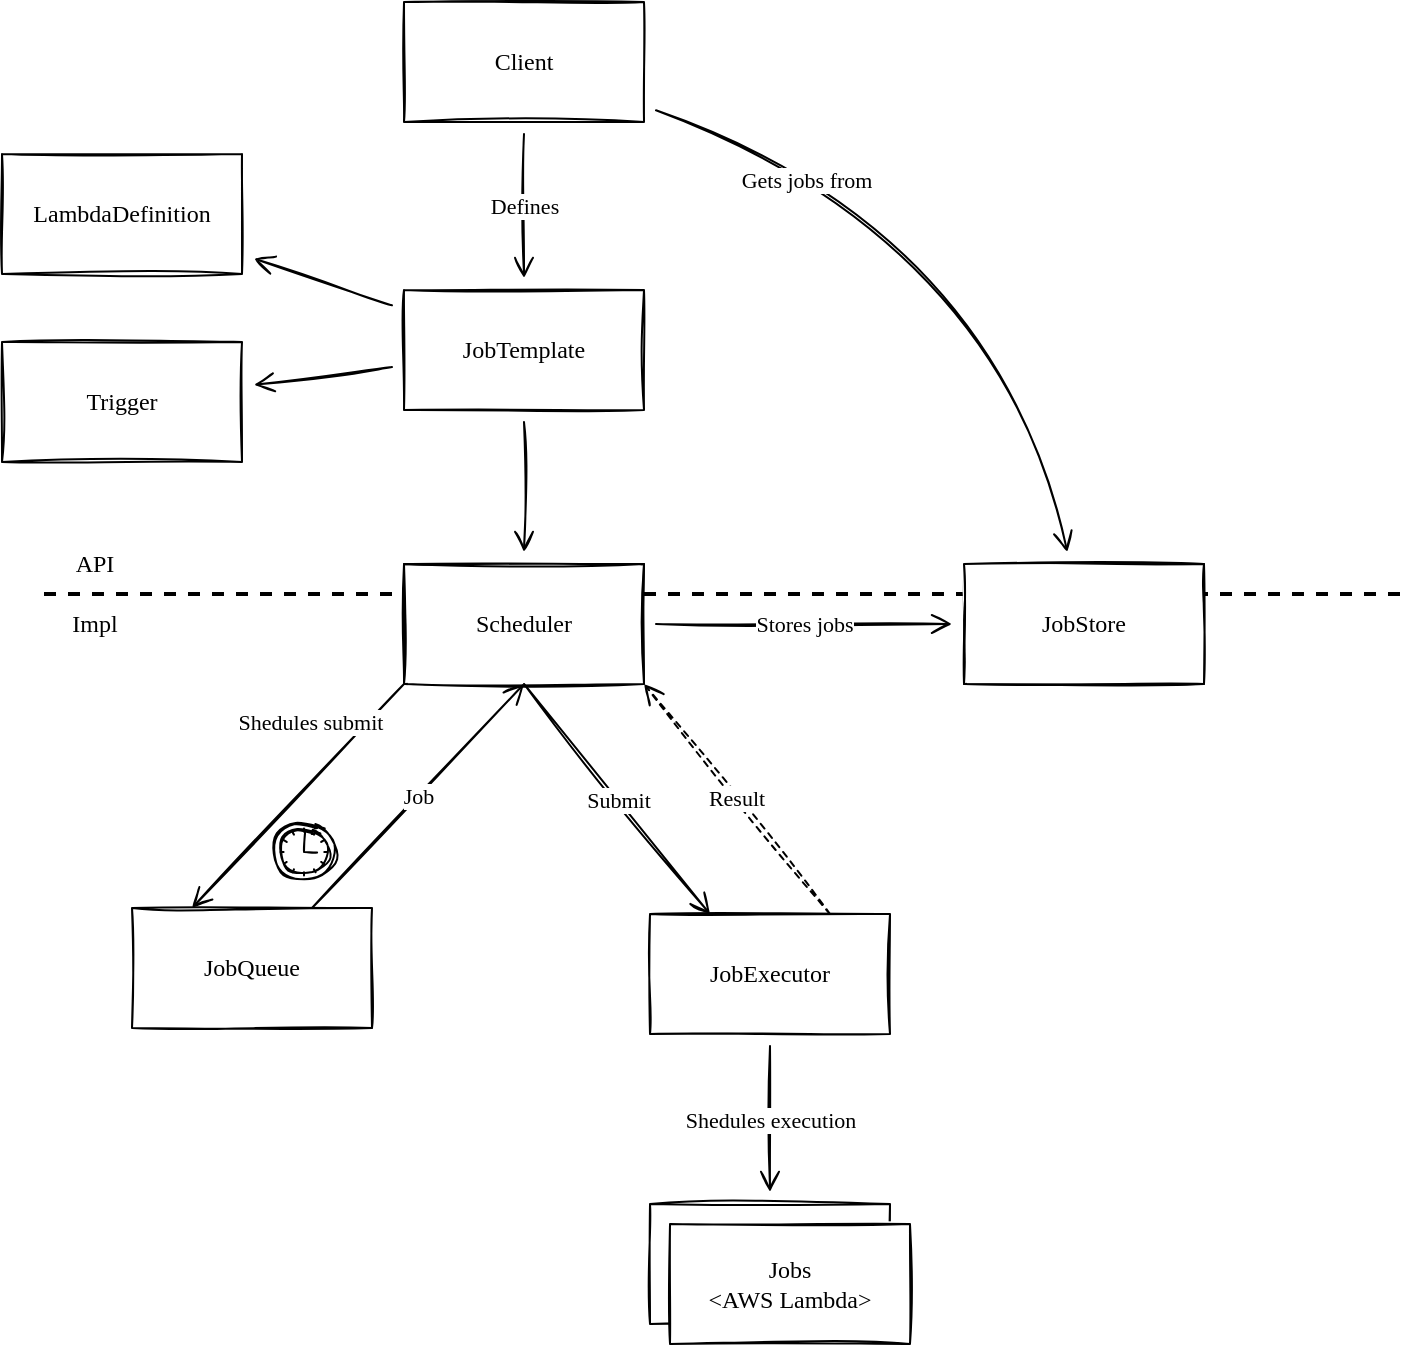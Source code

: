 <mxfile version="20.2.3" type="device" pages="3"><diagram id="lPC1wfi9M7MsZw9QPvVO" name="LogicalArch"><mxGraphModel dx="942" dy="657" grid="0" gridSize="10" guides="1" tooltips="1" connect="1" arrows="1" fold="1" page="1" pageScale="1" pageWidth="850" pageHeight="1100" math="0" shadow="0"><root><mxCell id="0"/><mxCell id="1" parent="0"/><mxCell id="effWvorMXV2qvMUETLM9-17" value="" style="endArrow=none;dashed=1;html=1;strokeWidth=2;rounded=0;fontFamily=Comic Sans MS;" parent="1" edge="1"><mxGeometry width="50" height="50" relative="1" as="geometry"><mxPoint x="85" y="370" as="sourcePoint"/><mxPoint x="765" y="370" as="targetPoint"/></mxGeometry></mxCell><mxCell id="4" value="Shedules submit" style="rounded=0;orthogonalLoop=1;jettySize=auto;html=1;fontFamily=Comic Sans MS;sketch=1;targetPerimeterSpacing=6;sourcePerimeterSpacing=6;endArrow=open;endFill=0;endSize=8;startSize=8;entryX=0.25;entryY=0;entryDx=0;entryDy=0;exitX=0;exitY=1;exitDx=0;exitDy=0;" parent="1" source="effWvorMXV2qvMUETLM9-26" target="6" edge="1"><mxGeometry x="-0.401" y="-21" relative="1" as="geometry"><mxPoint as="offset"/></mxGeometry></mxCell><mxCell id="2" value="Job" style="rounded=0;whiteSpace=wrap;html=1;sketch=1;fontFamily=Comic Sans MS;" parent="1" vertex="1"><mxGeometry x="388" y="675" width="120" height="60" as="geometry"/></mxCell><mxCell id="3" value="Scheduler" style="rounded=0;whiteSpace=wrap;html=1;sketch=1;fontFamily=Comic Sans MS;" parent="1" vertex="1"><mxGeometry x="265" y="355" width="120" height="60" as="geometry"/></mxCell><mxCell id="zWrtrObrSbr8mjprI4FY-4" value="Jobs&lt;br&gt;&amp;lt;AWS Lambda&amp;gt;" style="rounded=0;whiteSpace=wrap;html=1;sketch=1;fontFamily=Comic Sans MS;" parent="1" vertex="1"><mxGeometry x="398" y="685" width="120" height="60" as="geometry"/></mxCell><mxCell id="lUmNxtGlDMGUBOQZostO-4" value="JobStore" style="rounded=0;whiteSpace=wrap;html=1;sketch=1;fontFamily=Comic Sans MS;" parent="1" vertex="1"><mxGeometry x="545" y="355" width="120" height="60" as="geometry"/></mxCell><mxCell id="5" value="JobExecutor" style="rounded=0;whiteSpace=wrap;html=1;sketch=1;fontFamily=Comic Sans MS;" parent="1" vertex="1"><mxGeometry x="388" y="530" width="120" height="60" as="geometry"/></mxCell><mxCell id="6" value="JobQueue" style="rounded=0;whiteSpace=wrap;html=1;sketch=1;fontFamily=Comic Sans MS;" parent="1" vertex="1"><mxGeometry x="129" y="527" width="120" height="60" as="geometry"/></mxCell><mxCell id="9" style="edgeStyle=none;rounded=0;sketch=1;orthogonalLoop=1;jettySize=auto;html=1;fontFamily=Comic Sans MS;endArrow=open;endFill=0;startSize=8;endSize=8;sourcePerimeterSpacing=6;targetPerimeterSpacing=6;" parent="1" source="11" target="3" edge="1"><mxGeometry relative="1" as="geometry"><mxPoint x="398.333" y="286" as="sourcePoint"/><mxPoint x="181" y="448" as="targetPoint"/></mxGeometry></mxCell><mxCell id="effWvorMXV2qvMUETLM9-11" value="" style="points=[[0.145,0.145,0],[0.5,0,0],[0.855,0.145,0],[1,0.5,0],[0.855,0.855,0],[0.5,1,0],[0.145,0.855,0],[0,0.5,0]];shape=mxgraph.bpmn.event;html=1;verticalLabelPosition=bottom;labelBackgroundColor=#ffffff;verticalAlign=top;align=center;perimeter=ellipsePerimeter;outlineConnect=0;aspect=fixed;outline=standard;symbol=timer;sketch=1;" parent="1" vertex="1"><mxGeometry x="200" y="484" width="30" height="30" as="geometry"/></mxCell><mxCell id="effWvorMXV2qvMUETLM9-14" value="Shedules execution" style="rounded=0;orthogonalLoop=1;jettySize=auto;html=1;fontFamily=Comic Sans MS;sketch=1;targetPerimeterSpacing=6;sourcePerimeterSpacing=6;endArrow=open;endFill=0;endSize=8;startSize=8;" parent="1" source="5" target="2" edge="1"><mxGeometry relative="1" as="geometry"><mxPoint x="178" y="426" as="sourcePoint"/><mxPoint x="178" y="534" as="targetPoint"/></mxGeometry></mxCell><mxCell id="effWvorMXV2qvMUETLM9-16" value="Stores jobs" style="rounded=0;orthogonalLoop=1;jettySize=auto;html=1;fontFamily=Comic Sans MS;sketch=1;targetPerimeterSpacing=6;sourcePerimeterSpacing=6;endArrow=open;endFill=0;endSize=8;startSize=8;" parent="1" source="effWvorMXV2qvMUETLM9-26" target="lUmNxtGlDMGUBOQZostO-4" edge="1"><mxGeometry relative="1" as="geometry"><mxPoint x="549" y="575" as="sourcePoint"/><mxPoint x="401" y="575" as="targetPoint"/></mxGeometry></mxCell><mxCell id="effWvorMXV2qvMUETLM9-18" value="API" style="text;html=1;align=center;verticalAlign=middle;resizable=0;points=[];autosize=1;strokeColor=none;fillColor=none;fontFamily=Comic Sans MS;" parent="1" vertex="1"><mxGeometry x="85" y="340" width="50" height="30" as="geometry"/></mxCell><mxCell id="effWvorMXV2qvMUETLM9-19" value="Impl" style="text;html=1;align=center;verticalAlign=middle;resizable=0;points=[];autosize=1;strokeColor=none;fillColor=none;fontFamily=Comic Sans MS;" parent="1" vertex="1"><mxGeometry x="85" y="370" width="50" height="30" as="geometry"/></mxCell><mxCell id="effWvorMXV2qvMUETLM9-20" value="Client" style="rounded=0;whiteSpace=wrap;html=1;sketch=1;fontFamily=Comic Sans MS;" parent="1" vertex="1"><mxGeometry x="265" y="74" width="120" height="60" as="geometry"/></mxCell><mxCell id="effWvorMXV2qvMUETLM9-23" value="Defines" style="edgeStyle=none;rounded=0;sketch=1;orthogonalLoop=1;jettySize=auto;html=1;fontFamily=Comic Sans MS;endArrow=open;endFill=0;startSize=8;endSize=8;sourcePerimeterSpacing=6;targetPerimeterSpacing=6;" parent="1" source="effWvorMXV2qvMUETLM9-20" target="11" edge="1"><mxGeometry relative="1" as="geometry"><mxPoint x="355.154" y="166" as="sourcePoint"/><mxPoint x="399.8" y="214" as="targetPoint"/></mxGeometry></mxCell><mxCell id="effWvorMXV2qvMUETLM9-24" value="Gets jobs from" style="edgeStyle=none;sketch=1;orthogonalLoop=1;jettySize=auto;html=1;fontFamily=Comic Sans MS;endArrow=open;endFill=0;startSize=8;endSize=8;sourcePerimeterSpacing=6;targetPerimeterSpacing=6;curved=1;" parent="1" source="effWvorMXV2qvMUETLM9-20" target="lUmNxtGlDMGUBOQZostO-4" edge="1"><mxGeometry x="-0.518" y="-7" relative="1" as="geometry"><mxPoint x="474.769" y="166" as="sourcePoint"/><mxPoint x="450.231" y="224" as="targetPoint"/><Array as="points"><mxPoint x="560" y="190"/></Array><mxPoint as="offset"/></mxGeometry></mxCell><mxCell id="effWvorMXV2qvMUETLM9-26" value="Scheduler" style="rounded=0;whiteSpace=wrap;html=1;sketch=1;fontFamily=Comic Sans MS;" parent="1" vertex="1"><mxGeometry x="265" y="355" width="120" height="60" as="geometry"/></mxCell><mxCell id="effWvorMXV2qvMUETLM9-27" value="JobStore" style="rounded=0;whiteSpace=wrap;html=1;sketch=1;fontFamily=Comic Sans MS;" parent="1" vertex="1"><mxGeometry x="545" y="355" width="120" height="60" as="geometry"/></mxCell><mxCell id="hrHq2h5cYZHur9OVcoxm-12" value="Job" style="rounded=0;orthogonalLoop=1;jettySize=auto;html=1;fontFamily=Comic Sans MS;sketch=1;targetPerimeterSpacing=6;sourcePerimeterSpacing=6;endArrow=open;endFill=0;endSize=8;startSize=8;exitX=0.75;exitY=0;exitDx=0;exitDy=0;entryX=0.5;entryY=1;entryDx=0;entryDy=0;" parent="1" source="6" target="effWvorMXV2qvMUETLM9-26" edge="1"><mxGeometry relative="1" as="geometry"><mxPoint x="303.966" y="431" as="sourcePoint"/><mxPoint x="360" y="490" as="targetPoint"/></mxGeometry></mxCell><mxCell id="hrHq2h5cYZHur9OVcoxm-13" value="Submit" style="rounded=0;orthogonalLoop=1;jettySize=auto;html=1;fontFamily=Comic Sans MS;sketch=1;targetPerimeterSpacing=6;sourcePerimeterSpacing=6;endArrow=open;endFill=0;endSize=8;startSize=8;exitX=0.5;exitY=1;exitDx=0;exitDy=0;entryX=0.25;entryY=0;entryDx=0;entryDy=0;" parent="1" source="effWvorMXV2qvMUETLM9-26" target="5" edge="1"><mxGeometry relative="1" as="geometry"><mxPoint x="270" y="540" as="sourcePoint"/><mxPoint x="335" y="425" as="targetPoint"/></mxGeometry></mxCell><mxCell id="hrHq2h5cYZHur9OVcoxm-15" value="Result" style="rounded=0;orthogonalLoop=1;jettySize=auto;html=1;fontFamily=Comic Sans MS;sketch=1;targetPerimeterSpacing=6;sourcePerimeterSpacing=6;endArrow=open;endFill=0;endSize=8;startSize=8;entryX=1;entryY=1;entryDx=0;entryDy=0;exitX=0.75;exitY=0;exitDx=0;exitDy=0;dashed=1;" parent="1" source="5" target="effWvorMXV2qvMUETLM9-26" edge="1"><mxGeometry relative="1" as="geometry"><mxPoint x="490" y="460" as="sourcePoint"/><mxPoint x="610" y="555" as="targetPoint"/></mxGeometry></mxCell><mxCell id="11" value="JobTemplate" style="rounded=0;whiteSpace=wrap;html=1;sketch=1;fontFamily=Comic Sans MS;" parent="1" vertex="1"><mxGeometry x="265" y="218" width="120" height="60" as="geometry"/></mxCell><mxCell id="12" value="LambdaDefinition" style="rounded=0;whiteSpace=wrap;html=1;sketch=1;fontFamily=Comic Sans MS;" parent="1" vertex="1"><mxGeometry x="64" y="150" width="120" height="60" as="geometry"/></mxCell><mxCell id="13" value="Trigger" style="rounded=0;whiteSpace=wrap;html=1;sketch=1;fontFamily=Comic Sans MS;" parent="1" vertex="1"><mxGeometry x="64" y="244" width="120" height="60" as="geometry"/></mxCell><mxCell id="15" value="" style="edgeStyle=none;rounded=0;sketch=1;orthogonalLoop=1;jettySize=auto;html=1;fontFamily=Comic Sans MS;endArrow=open;endFill=0;startSize=8;endSize=8;sourcePerimeterSpacing=6;targetPerimeterSpacing=6;" parent="1" source="11" target="12" edge="1"><mxGeometry relative="1" as="geometry"><mxPoint x="331.364" y="146" as="sourcePoint"/><mxPoint x="333.636" y="206" as="targetPoint"/></mxGeometry></mxCell><mxCell id="16" value="" style="edgeStyle=none;rounded=0;sketch=1;orthogonalLoop=1;jettySize=auto;html=1;fontFamily=Comic Sans MS;endArrow=open;endFill=0;startSize=8;endSize=8;sourcePerimeterSpacing=6;targetPerimeterSpacing=6;" parent="1" source="11" target="13" edge="1"><mxGeometry relative="1" as="geometry"><mxPoint x="269" y="230.353" as="sourcePoint"/><mxPoint x="44" y="190.647" as="targetPoint"/></mxGeometry></mxCell></root></mxGraphModel></diagram><diagram id="pDhg87McwxgNfAMu6vuT" name="PhysicalArch"><mxGraphModel dx="942" dy="657" grid="1" gridSize="10" guides="1" tooltips="1" connect="1" arrows="1" fold="1" page="1" pageScale="1" pageWidth="850" pageHeight="1100" math="0" shadow="0"><root><mxCell id="0"/><mxCell id="1" parent="0"/><mxCell id="EoN9N1D45fwApov2rKzp-10" value="Standalone Instance*" style="rounded=0;whiteSpace=wrap;html=1;sketch=1;fontFamily=Comic Sans MS;verticalAlign=top;" parent="1" vertex="1"><mxGeometry x="110" y="160" width="330" height="180" as="geometry"/></mxCell><mxCell id="EoN9N1D45fwApov2rKzp-9" value="Luartz" style="rounded=0;whiteSpace=wrap;html=1;sketch=1;fontFamily=Comic Sans MS;" parent="1" vertex="1"><mxGeometry x="300" y="230" width="120" height="60" as="geometry"/></mxCell><mxCell id="ar8Tbk30Wacf7BFlE-ub-2" style="edgeStyle=none;rounded=0;sketch=1;orthogonalLoop=1;jettySize=auto;html=1;fontFamily=Comic Sans MS;endArrow=open;endFill=0;startSize=8;endSize=8;sourcePerimeterSpacing=6;targetPerimeterSpacing=6;" parent="1" source="EoN9N1D45fwApov2rKzp-11" target="EoN9N1D45fwApov2rKzp-9" edge="1"><mxGeometry relative="1" as="geometry"/></mxCell><mxCell id="EoN9N1D45fwApov2rKzp-11" value="Client" style="rounded=0;whiteSpace=wrap;html=1;sketch=1;fontFamily=Comic Sans MS;" parent="1" vertex="1"><mxGeometry x="120" y="230" width="120" height="60" as="geometry"/></mxCell><mxCell id="ar8Tbk30Wacf7BFlE-ub-3" value="AWS Lambda" style="rounded=0;whiteSpace=wrap;html=1;sketch=1;fontFamily=Comic Sans MS;verticalAlign=top;" parent="1" vertex="1"><mxGeometry x="560" y="160" width="180" height="180" as="geometry"/></mxCell><mxCell id="ar8Tbk30Wacf7BFlE-ub-4" value="Lambda Function**&lt;br&gt;&amp;lt;Job&amp;gt;" style="rounded=0;whiteSpace=wrap;html=1;sketch=1;fontFamily=Comic Sans MS;" parent="1" vertex="1"><mxGeometry x="590" y="230" width="120" height="60" as="geometry"/></mxCell><mxCell id="ar8Tbk30Wacf7BFlE-ub-6" value="* Multi-instance or is out of scope. It's assumed that the client handles lock for staring executor itself.&amp;nbsp;" style="text;html=1;align=left;verticalAlign=middle;resizable=0;points=[];autosize=1;strokeColor=none;fillColor=none;fontFamily=Comic Sans MS;" parent="1" vertex="1"><mxGeometry x="80" y="470" width="610" height="30" as="geometry"/></mxCell><mxCell id="ar8Tbk30Wacf7BFlE-ub-5" value="Invokes" style="edgeStyle=none;rounded=0;sketch=1;orthogonalLoop=1;jettySize=auto;html=1;fontFamily=Comic Sans MS;endArrow=open;endFill=0;startSize=8;endSize=8;sourcePerimeterSpacing=6;targetPerimeterSpacing=6;exitX=1;exitY=0.25;exitDx=0;exitDy=0;entryX=0;entryY=0.25;entryDx=0;entryDy=0;" parent="1" source="EoN9N1D45fwApov2rKzp-9" target="ar8Tbk30Wacf7BFlE-ub-4" edge="1"><mxGeometry relative="1" as="geometry"/></mxCell><mxCell id="OLaikjNytE_Gszl0Gj1R-2" value="Result" style="edgeStyle=none;rounded=0;sketch=1;orthogonalLoop=1;jettySize=auto;html=1;fontFamily=Comic Sans MS;endArrow=open;endFill=0;startSize=8;endSize=8;sourcePerimeterSpacing=6;targetPerimeterSpacing=6;exitX=0;exitY=0.75;exitDx=0;exitDy=0;entryX=1;entryY=0.75;entryDx=0;entryDy=0;dashed=1;" parent="1" source="ar8Tbk30Wacf7BFlE-ub-4" target="EoN9N1D45fwApov2rKzp-9" edge="1"><mxGeometry relative="1" as="geometry"><mxPoint x="430" y="255" as="sourcePoint"/><mxPoint x="500" y="350" as="targetPoint"/></mxGeometry></mxCell><mxCell id="Ddi8QruVWjjEYRLmpZ_T-3" value="** Assumes that Lambda function is already deployed and might be invoked&amp;nbsp;" style="text;html=1;align=left;verticalAlign=middle;resizable=0;points=[];autosize=1;strokeColor=none;fillColor=none;fontFamily=Comic Sans MS;" parent="1" vertex="1"><mxGeometry x="80" y="510" width="450" height="30" as="geometry"/></mxCell></root></mxGraphModel></diagram><diagram id="R2kPyf2AD1q6EqdpoksU" name="ImplArch"><mxGraphModel dx="1108" dy="796" grid="1" gridSize="10" guides="1" tooltips="1" connect="1" arrows="1" fold="1" page="1" pageScale="1" pageWidth="850" pageHeight="1100" math="0" shadow="0"><root><mxCell id="0"/><mxCell id="1" parent="0"/><mxCell id="azKRMFIJyyUlOVQ4zvHr-47" value="Client App" style="rounded=0;whiteSpace=wrap;html=1;sketch=1;fontFamily=Comic Sans MS;verticalAlign=top;dashed=1;fillColor=none;" vertex="1" parent="1"><mxGeometry x="10" y="160" width="810" height="530" as="geometry"/></mxCell><mxCell id="azKRMFIJyyUlOVQ4zvHr-5" value="" style="endArrow=none;dashed=1;html=1;rounded=0;fontFamily=Comic Sans MS;" edge="1" parent="1"><mxGeometry width="50" height="50" relative="1" as="geometry"><mxPoint x="540" y="800" as="sourcePoint"/><mxPoint x="540" y="140" as="targetPoint"/></mxGeometry></mxCell><mxCell id="azKRMFIJyyUlOVQ4zvHr-6" value="Scheduling" style="text;html=1;align=center;verticalAlign=middle;resizable=0;points=[];autosize=1;strokeColor=none;fillColor=none;fontFamily=Comic Sans MS;" vertex="1" parent="1"><mxGeometry x="250" y="170" width="80" height="30" as="geometry"/></mxCell><mxCell id="azKRMFIJyyUlOVQ4zvHr-7" value="Execution" style="text;html=1;align=center;verticalAlign=middle;resizable=0;points=[];autosize=1;strokeColor=none;fillColor=none;fontFamily=Comic Sans MS;" vertex="1" parent="1"><mxGeometry x="640" y="170" width="80" height="30" as="geometry"/></mxCell><mxCell id="azKRMFIJyyUlOVQ4zvHr-8" value="ScheduledExecutor&lt;br&gt;Service" style="rounded=0;whiteSpace=wrap;html=1;sketch=1;fontFamily=Comic Sans MS;" vertex="1" parent="1"><mxGeometry x="390" y="460" width="120" height="60" as="geometry"/></mxCell><mxCell id="azKRMFIJyyUlOVQ4zvHr-20" value="SchedulerThread" style="rounded=0;whiteSpace=wrap;html=1;sketch=1;fontFamily=Comic Sans MS;" vertex="1" parent="1"><mxGeometry x="260" y="250" width="120" height="60" as="geometry"/></mxCell><mxCell id="azKRMFIJyyUlOVQ4zvHr-21" value="ExecutorThread" style="rounded=0;whiteSpace=wrap;html=1;sketch=1;fontFamily=Comic Sans MS;" vertex="1" parent="1"><mxGeometry x="680" y="250" width="120" height="60" as="geometry"/></mxCell><mxCell id="azKRMFIJyyUlOVQ4zvHr-22" value="ExecutionQueue" style="shape=cylinder3;whiteSpace=wrap;html=1;boundedLbl=1;backgroundOutline=1;size=15;rotation=90;sketch=1;horizontal=0;fontFamily=Comic Sans MS;" vertex="1" parent="1"><mxGeometry x="510" y="210" width="60" height="130" as="geometry"/></mxCell><mxCell id="azKRMFIJyyUlOVQ4zvHr-23" value="Take" style="edgeStyle=none;rounded=0;sketch=1;orthogonalLoop=1;jettySize=auto;html=1;fontFamily=Comic Sans MS;endArrow=open;endFill=0;startSize=8;endSize=8;sourcePerimeterSpacing=6;targetPerimeterSpacing=6;" edge="1" parent="1" source="azKRMFIJyyUlOVQ4zvHr-21" target="azKRMFIJyyUlOVQ4zvHr-22"><mxGeometry relative="1" as="geometry"><mxPoint x="530.667" y="-64" as="sourcePoint"/><mxPoint x="619.333" y="-1" as="targetPoint"/></mxGeometry></mxCell><mxCell id="azKRMFIJyyUlOVQ4zvHr-24" value="Add" style="edgeStyle=none;rounded=0;sketch=1;orthogonalLoop=1;jettySize=auto;html=1;fontFamily=Comic Sans MS;endArrow=open;endFill=0;startSize=8;endSize=8;sourcePerimeterSpacing=6;targetPerimeterSpacing=6;" edge="1" parent="1" source="azKRMFIJyyUlOVQ4zvHr-20" target="azKRMFIJyyUlOVQ4zvHr-22"><mxGeometry relative="1" as="geometry"><mxPoint x="684" y="288.35" as="sourcePoint"/><mxPoint x="621" y="286.775" as="targetPoint"/></mxGeometry></mxCell><mxCell id="azKRMFIJyyUlOVQ4zvHr-26" value="ScheduleQueue&lt;br&gt;" style="shape=cylinder3;whiteSpace=wrap;html=1;boundedLbl=1;backgroundOutline=1;size=15;rotation=90;sketch=1;horizontal=0;fontFamily=Comic Sans MS;" vertex="1" parent="1"><mxGeometry x="200" y="330" width="60" height="130" as="geometry"/></mxCell><mxCell id="azKRMFIJyyUlOVQ4zvHr-28" value="Take" style="edgeStyle=none;rounded=0;sketch=1;orthogonalLoop=1;jettySize=auto;html=1;fontFamily=Comic Sans MS;endArrow=open;endFill=0;startSize=8;endSize=8;sourcePerimeterSpacing=6;targetPerimeterSpacing=6;" edge="1" parent="1" source="azKRMFIJyyUlOVQ4zvHr-20" target="azKRMFIJyyUlOVQ4zvHr-26"><mxGeometry relative="1" as="geometry"><mxPoint x="386" y="295" as="sourcePoint"/><mxPoint x="539" y="295" as="targetPoint"/></mxGeometry></mxCell><mxCell id="azKRMFIJyyUlOVQ4zvHr-29" value="Scheduler" style="rounded=0;whiteSpace=wrap;html=1;sketch=1;fontFamily=Comic Sans MS;" vertex="1" parent="1"><mxGeometry x="30" y="250" width="120" height="60" as="geometry"/></mxCell><mxCell id="azKRMFIJyyUlOVQ4zvHr-30" value="Add" style="edgeStyle=none;rounded=0;sketch=1;orthogonalLoop=1;jettySize=auto;html=1;fontFamily=Comic Sans MS;endArrow=open;endFill=0;startSize=8;endSize=8;sourcePerimeterSpacing=6;targetPerimeterSpacing=6;" edge="1" parent="1" source="azKRMFIJyyUlOVQ4zvHr-29" target="azKRMFIJyyUlOVQ4zvHr-26"><mxGeometry relative="1" as="geometry"><mxPoint x="320" y="331" as="sourcePoint"/><mxPoint x="320" y="369" as="targetPoint"/></mxGeometry></mxCell><mxCell id="azKRMFIJyyUlOVQ4zvHr-31" value="SchedulingTask" style="rounded=0;whiteSpace=wrap;html=1;sketch=1;fontFamily=Comic Sans MS;" vertex="1" parent="1"><mxGeometry x="30" y="460" width="120" height="60" as="geometry"/></mxCell><mxCell id="azKRMFIJyyUlOVQ4zvHr-32" value="Add" style="edgeStyle=none;rounded=0;sketch=1;orthogonalLoop=1;jettySize=auto;html=1;fontFamily=Comic Sans MS;endArrow=open;endFill=0;startSize=8;endSize=8;sourcePerimeterSpacing=6;targetPerimeterSpacing=6;" edge="1" parent="1" source="azKRMFIJyyUlOVQ4zvHr-31" target="azKRMFIJyyUlOVQ4zvHr-26"><mxGeometry relative="1" as="geometry"><mxPoint x="210.087" y="326" as="sourcePoint"/><mxPoint x="269.913" y="369" as="targetPoint"/></mxGeometry></mxCell><mxCell id="azKRMFIJyyUlOVQ4zvHr-34" value="Schedule task" style="edgeStyle=none;rounded=0;sketch=1;orthogonalLoop=1;jettySize=auto;html=1;fontFamily=Comic Sans MS;endArrow=open;endFill=0;startSize=8;endSize=8;sourcePerimeterSpacing=6;targetPerimeterSpacing=6;" edge="1" parent="1" source="azKRMFIJyyUlOVQ4zvHr-20" target="azKRMFIJyyUlOVQ4zvHr-8"><mxGeometry relative="1" as="geometry"><mxPoint x="386" y="295" as="sourcePoint"/><mxPoint x="539" y="295" as="targetPoint"/></mxGeometry></mxCell><mxCell id="azKRMFIJyyUlOVQ4zvHr-35" value="Run" style="edgeStyle=none;rounded=0;sketch=1;orthogonalLoop=1;jettySize=auto;html=1;fontFamily=Comic Sans MS;endArrow=open;endFill=0;startSize=8;endSize=8;sourcePerimeterSpacing=6;targetPerimeterSpacing=6;" edge="1" parent="1" source="azKRMFIJyyUlOVQ4zvHr-8" target="azKRMFIJyyUlOVQ4zvHr-31"><mxGeometry relative="1" as="geometry"><mxPoint x="360.615" y="331" as="sourcePoint"/><mxPoint x="499.385" y="454" as="targetPoint"/></mxGeometry></mxCell><mxCell id="azKRMFIJyyUlOVQ4zvHr-37" value="Start" style="edgeStyle=none;rounded=0;sketch=1;orthogonalLoop=1;jettySize=auto;html=1;fontFamily=Comic Sans MS;endArrow=open;endFill=0;startSize=8;endSize=8;sourcePerimeterSpacing=6;targetPerimeterSpacing=6;" edge="1" parent="1" source="azKRMFIJyyUlOVQ4zvHr-29" target="azKRMFIJyyUlOVQ4zvHr-20"><mxGeometry relative="1" as="geometry"><mxPoint x="185.043" y="326" as="sourcePoint"/><mxPoint x="214.957" y="369" as="targetPoint"/></mxGeometry></mxCell><mxCell id="azKRMFIJyyUlOVQ4zvHr-38" value="ExecutorService" style="rounded=0;whiteSpace=wrap;html=1;sketch=1;fontFamily=Comic Sans MS;" vertex="1" parent="1"><mxGeometry x="680" y="370" width="120" height="60" as="geometry"/></mxCell><mxCell id="azKRMFIJyyUlOVQ4zvHr-39" value="LambdaExecutor" style="rounded=0;whiteSpace=wrap;html=1;sketch=1;fontFamily=Comic Sans MS;" vertex="1" parent="1"><mxGeometry x="680" y="610" width="120" height="60" as="geometry"/></mxCell><mxCell id="azKRMFIJyyUlOVQ4zvHr-40" value="Submit task" style="edgeStyle=none;rounded=0;sketch=1;orthogonalLoop=1;jettySize=auto;html=1;fontFamily=Comic Sans MS;endArrow=open;endFill=0;startSize=8;endSize=8;sourcePerimeterSpacing=6;targetPerimeterSpacing=6;" edge="1" parent="1" source="azKRMFIJyyUlOVQ4zvHr-21" target="azKRMFIJyyUlOVQ4zvHr-38"><mxGeometry relative="1" as="geometry"><mxPoint x="292.286" y="316" as="sourcePoint"/><mxPoint x="377.714" y="454" as="targetPoint"/></mxGeometry></mxCell><mxCell id="azKRMFIJyyUlOVQ4zvHr-41" value="ExecutionTask" style="rounded=0;whiteSpace=wrap;html=1;sketch=1;fontFamily=Comic Sans MS;" vertex="1" parent="1"><mxGeometry x="680" y="480" width="120" height="60" as="geometry"/></mxCell><mxCell id="azKRMFIJyyUlOVQ4zvHr-42" value="Run" style="edgeStyle=none;rounded=0;sketch=1;orthogonalLoop=1;jettySize=auto;html=1;fontFamily=Comic Sans MS;endArrow=open;endFill=0;startSize=8;endSize=8;sourcePerimeterSpacing=6;targetPerimeterSpacing=6;" edge="1" parent="1" source="azKRMFIJyyUlOVQ4zvHr-38" target="azKRMFIJyyUlOVQ4zvHr-41"><mxGeometry relative="1" as="geometry"><mxPoint x="824.286" y="306" as="sourcePoint"/><mxPoint x="775.714" y="374" as="targetPoint"/></mxGeometry></mxCell><mxCell id="azKRMFIJyyUlOVQ4zvHr-43" value="Execute" style="edgeStyle=none;rounded=0;sketch=1;orthogonalLoop=1;jettySize=auto;html=1;fontFamily=Comic Sans MS;endArrow=open;endFill=0;startSize=8;endSize=8;sourcePerimeterSpacing=6;targetPerimeterSpacing=6;" edge="1" parent="1" source="azKRMFIJyyUlOVQ4zvHr-41" target="azKRMFIJyyUlOVQ4zvHr-39"><mxGeometry relative="1" as="geometry"><mxPoint x="750" y="446" as="sourcePoint"/><mxPoint x="750" y="514" as="targetPoint"/></mxGeometry></mxCell><mxCell id="azKRMFIJyyUlOVQ4zvHr-44" value="Lambda" style="rounded=0;whiteSpace=wrap;html=1;sketch=1;fontFamily=Comic Sans MS;" vertex="1" parent="1"><mxGeometry x="680" y="740" width="120" height="60" as="geometry"/></mxCell><mxCell id="azKRMFIJyyUlOVQ4zvHr-45" value="Invoke" style="edgeStyle=none;rounded=0;sketch=1;orthogonalLoop=1;jettySize=auto;html=1;fontFamily=Comic Sans MS;endArrow=open;endFill=0;startSize=8;endSize=8;sourcePerimeterSpacing=6;targetPerimeterSpacing=6;" edge="1" parent="1" source="azKRMFIJyyUlOVQ4zvHr-39" target="azKRMFIJyyUlOVQ4zvHr-44"><mxGeometry relative="1" as="geometry"><mxPoint x="730" y="640" as="sourcePoint"/><mxPoint x="750" y="614" as="targetPoint"/></mxGeometry></mxCell></root></mxGraphModel></diagram></mxfile>
